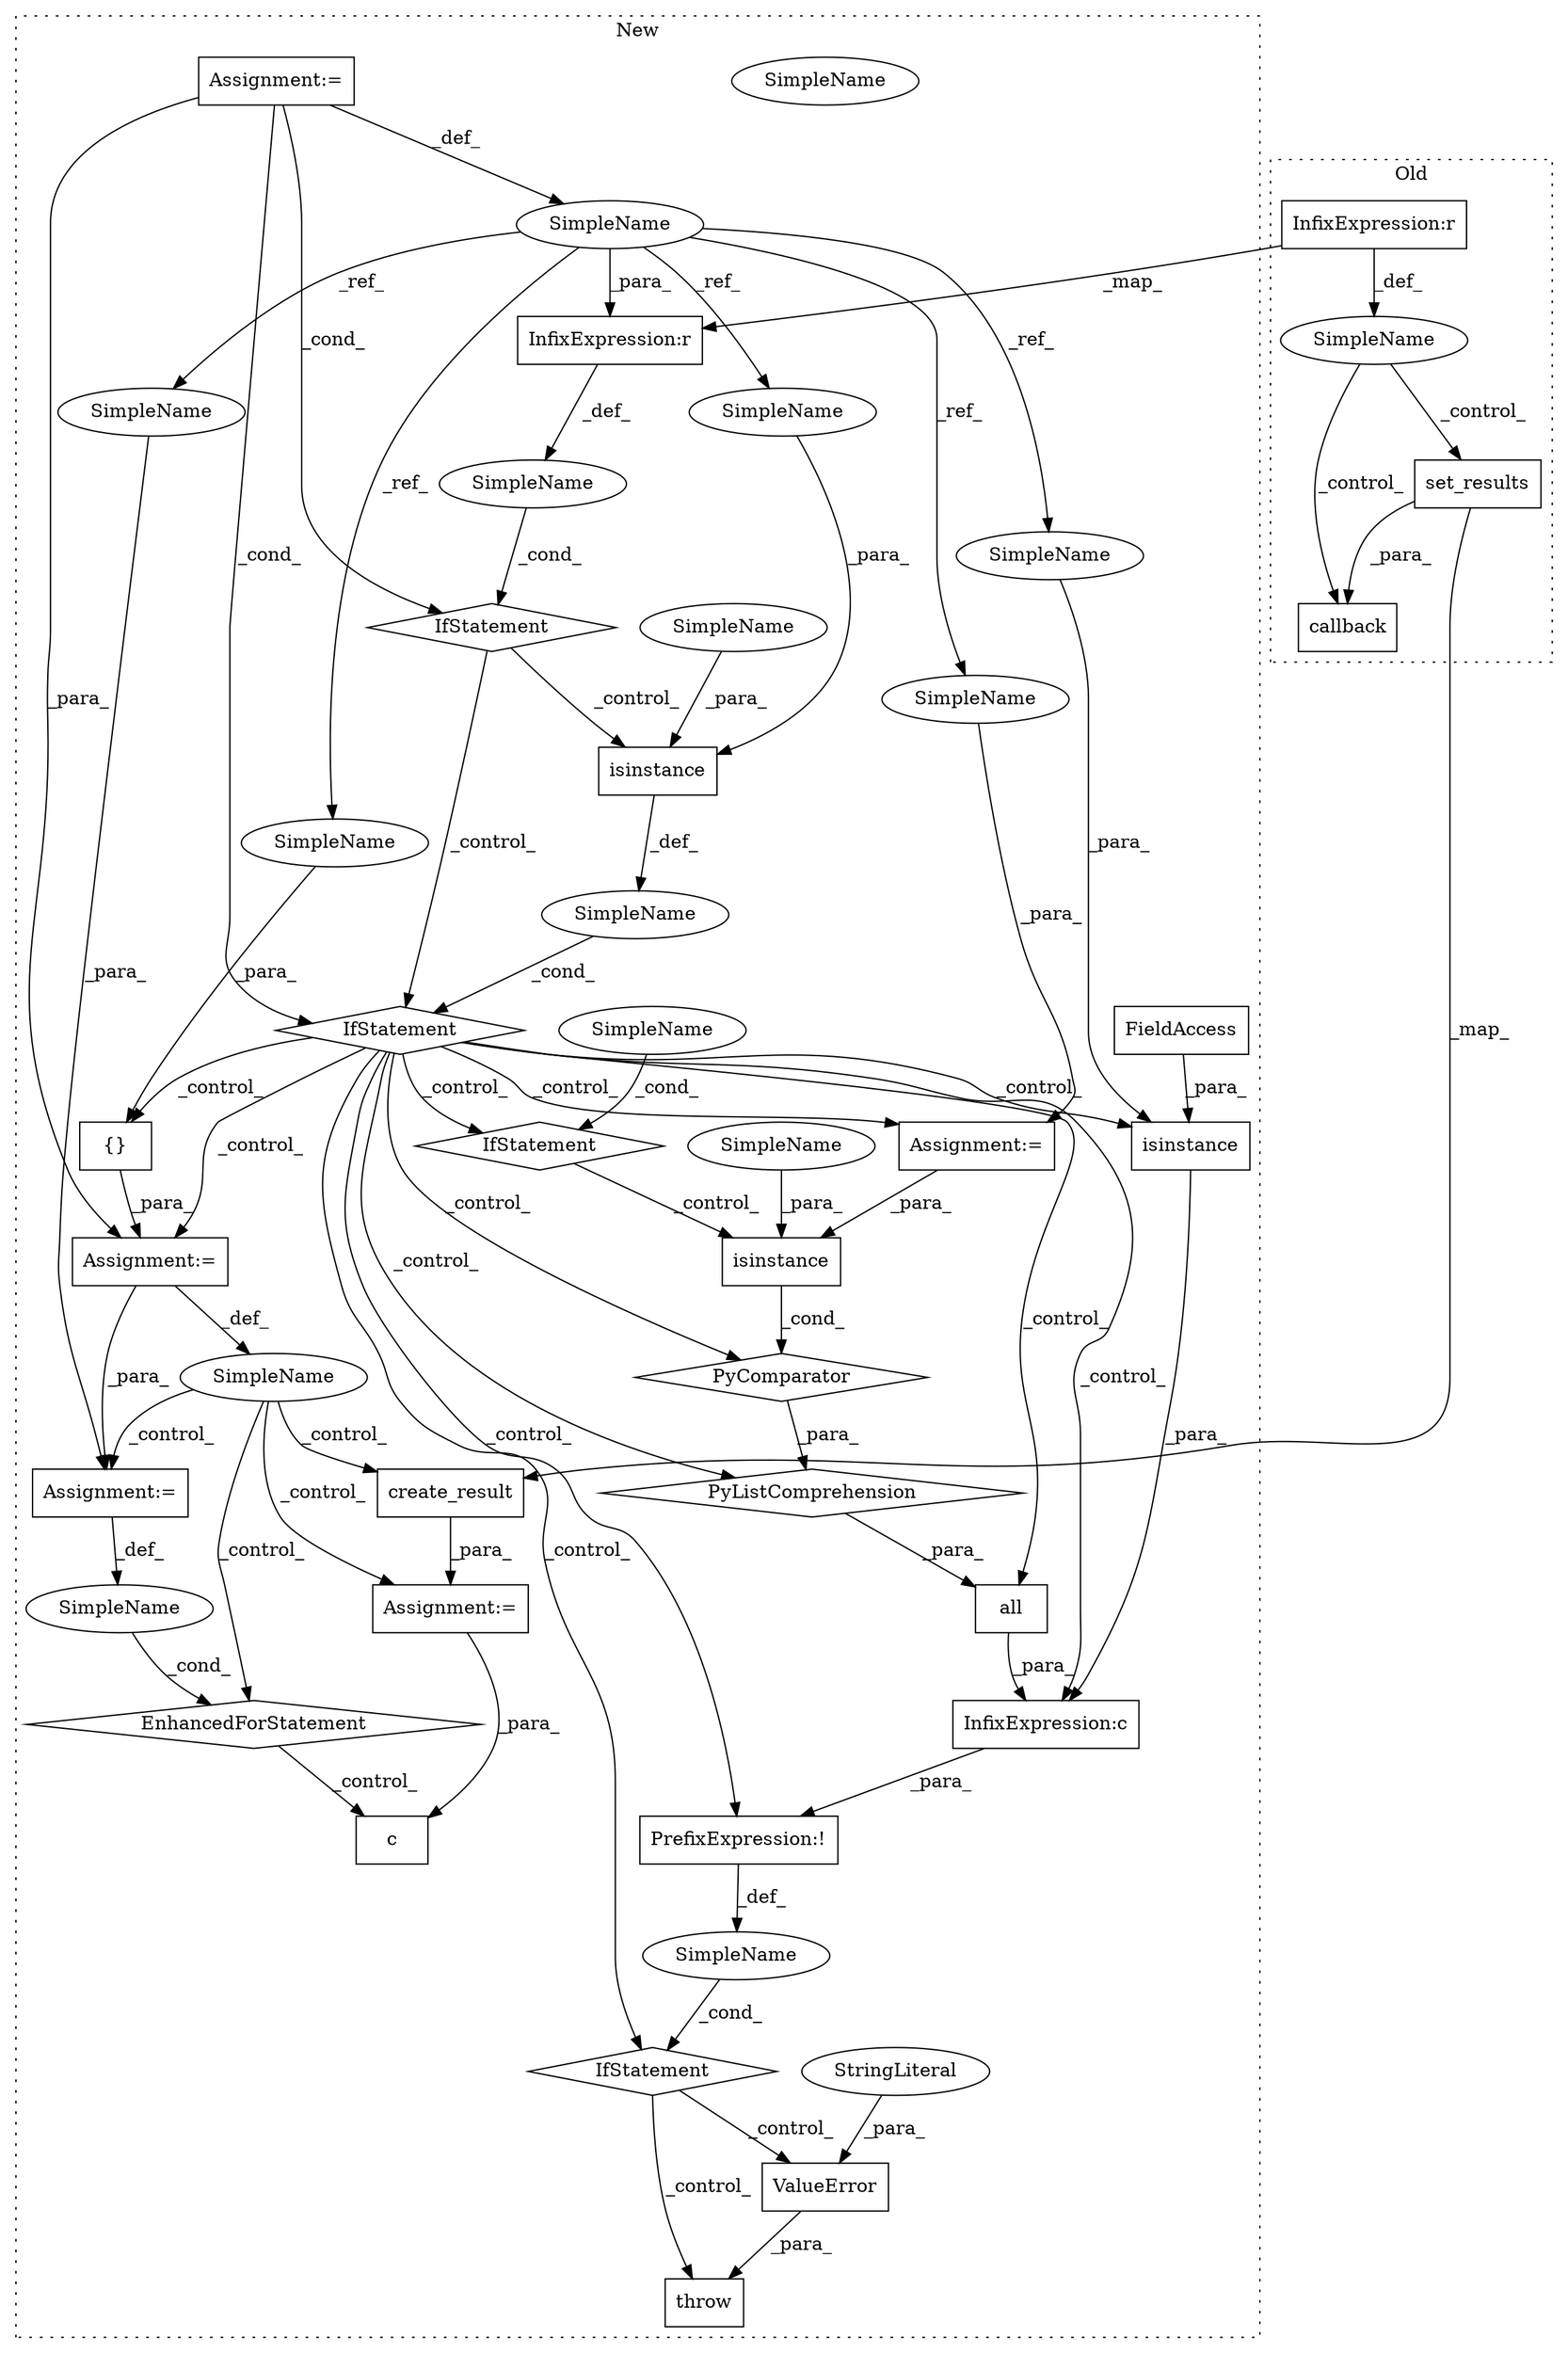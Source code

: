 digraph G {
subgraph cluster0 {
1 [label="callback" a="32" s="2963,3006" l="9,1" shape="box"];
8 [label="set_results" a="32" s="2972,3005" l="12,1" shape="box"];
9 [label="SimpleName" a="42" s="" l="" shape="ellipse"];
23 [label="InfixExpression:r" a="27" s="2941" l="4" shape="box"];
label = "Old";
style="dotted";
}
subgraph cluster1 {
2 [label="{}" a="4" s="1832,1841" l="1,1" shape="box"];
3 [label="Assignment:=" a="7" s="1822" l="1" shape="box"];
4 [label="EnhancedForStatement" a="70" s="3492,3573" l="65,2" shape="diamond"];
5 [label="SimpleName" a="42" s="3561" l="1" shape="ellipse"];
6 [label="c" a="32" s="3589,3599" l="2,1" shape="box"];
7 [label="create_result" a="32" s="3444,3479" l="14,1" shape="box"];
10 [label="SimpleName" a="42" s="" l="" shape="ellipse"];
11 [label="SimpleName" a="42" s="" l="" shape="ellipse"];
12 [label="all" a="32" s="1899,2034" l="17,-5" shape="box"];
13 [label="PrefixExpression:!" a="38" s="1868" l="1" shape="box"];
14 [label="InfixExpression:c" a="27" s="1895" l="4" shape="box"];
15 [label="SimpleName" a="42" s="" l="" shape="ellipse"];
16 [label="isinstance" a="32" s="1916,1937" l="11,1" shape="box"];
17 [label="PyListComprehension" a="109" s="1916" l="118" shape="diamond"];
18 [label="isinstance" a="32" s="1773,1801" l="11,1" shape="box"];
19 [label="SimpleName" a="42" s="1583" l="8" shape="ellipse"];
20 [label="isinstance" a="32" s="1870,1894" l="11,1" shape="box"];
21 [label="PyComparator" a="113" s="2002" l="24" shape="diamond"];
22 [label="InfixExpression:r" a="27" s="1751" l="4" shape="box"];
24 [label="throw" a="53" s="2042" l="6" shape="box"];
25 [label="SimpleName" a="42" s="" l="" shape="ellipse"];
26 [label="IfStatement" a="25" s="1864,2030" l="4,2" shape="diamond"];
27 [label="SimpleName" a="42" s="2021" l="5" shape="ellipse"];
28 [label="IfStatement" a="25" s="2002" l="24" shape="diamond"];
29 [label="FieldAccess" a="22" s="1890" l="4" shape="box"];
30 [label="IfStatement" a="25" s="1739,1759" l="4,2" shape="diamond"];
31 [label="IfStatement" a="25" s="1769,1802" l="4,2" shape="diamond"];
32 [label="ValueError" a="32" s="2048,2121" l="11,1" shape="box"];
33 [label="Assignment:=" a="7" s="2002" l="24" shape="box"];
34 [label="Assignment:=" a="7" s="3443" l="1" shape="box"];
35 [label="Assignment:=" a="7" s="3492,3573" l="65,2" shape="box"];
36 [label="Assignment:=" a="7" s="1583" l="8" shape="box"];
37 [label="StringLiteral" a="45" s="2059" l="62" shape="ellipse"];
38 [label="SimpleName" a="42" s="2021" l="5" shape="ellipse"];
39 [label="SimpleName" a="42" s="1929" l="8" shape="ellipse"];
40 [label="SimpleName" a="42" s="1793" l="8" shape="ellipse"];
41 [label="SimpleName" a="42" s="1881" l="8" shape="ellipse"];
42 [label="SimpleName" a="42" s="1784" l="8" shape="ellipse"];
43 [label="SimpleName" a="42" s="3565" l="8" shape="ellipse"];
44 [label="SimpleName" a="42" s="1833" l="8" shape="ellipse"];
45 [label="SimpleName" a="42" s="2009" l="8" shape="ellipse"];
label = "New";
style="dotted";
}
2 -> 3 [label="_para_"];
3 -> 35 [label="_para_"];
3 -> 10 [label="_def_"];
4 -> 6 [label="_control_"];
5 -> 4 [label="_cond_"];
7 -> 34 [label="_para_"];
8 -> 1 [label="_para_"];
8 -> 7 [label="_map_"];
9 -> 8 [label="_control_"];
9 -> 1 [label="_control_"];
10 -> 34 [label="_control_"];
10 -> 35 [label="_control_"];
10 -> 7 [label="_control_"];
10 -> 4 [label="_control_"];
11 -> 30 [label="_cond_"];
12 -> 14 [label="_para_"];
13 -> 25 [label="_def_"];
14 -> 13 [label="_para_"];
15 -> 31 [label="_cond_"];
16 -> 21 [label="_cond_"];
17 -> 12 [label="_para_"];
18 -> 15 [label="_def_"];
19 -> 44 [label="_ref_"];
19 -> 45 [label="_ref_"];
19 -> 41 [label="_ref_"];
19 -> 42 [label="_ref_"];
19 -> 22 [label="_para_"];
19 -> 43 [label="_ref_"];
20 -> 14 [label="_para_"];
21 -> 17 [label="_para_"];
22 -> 11 [label="_def_"];
23 -> 9 [label="_def_"];
23 -> 22 [label="_map_"];
25 -> 26 [label="_cond_"];
26 -> 24 [label="_control_"];
26 -> 32 [label="_control_"];
28 -> 16 [label="_control_"];
29 -> 20 [label="_para_"];
30 -> 31 [label="_control_"];
30 -> 18 [label="_control_"];
31 -> 21 [label="_control_"];
31 -> 28 [label="_control_"];
31 -> 33 [label="_control_"];
31 -> 14 [label="_control_"];
31 -> 20 [label="_control_"];
31 -> 2 [label="_control_"];
31 -> 26 [label="_control_"];
31 -> 3 [label="_control_"];
31 -> 12 [label="_control_"];
31 -> 13 [label="_control_"];
31 -> 17 [label="_control_"];
32 -> 24 [label="_para_"];
33 -> 16 [label="_para_"];
34 -> 6 [label="_para_"];
35 -> 5 [label="_def_"];
36 -> 3 [label="_para_"];
36 -> 30 [label="_cond_"];
36 -> 19 [label="_def_"];
36 -> 31 [label="_cond_"];
37 -> 32 [label="_para_"];
38 -> 28 [label="_cond_"];
39 -> 16 [label="_para_"];
40 -> 18 [label="_para_"];
41 -> 20 [label="_para_"];
42 -> 18 [label="_para_"];
43 -> 35 [label="_para_"];
44 -> 2 [label="_para_"];
45 -> 33 [label="_para_"];
}